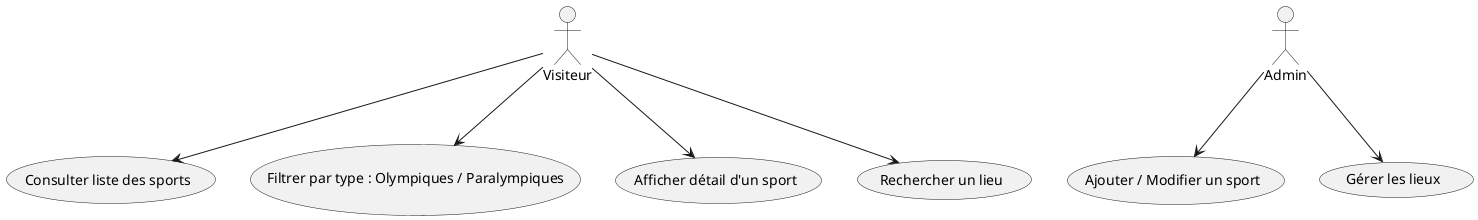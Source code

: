 @startuml
actor "Visiteur" as V
actor "Admin" as A

V --> (Consulter liste des sports)
V --> (Filtrer par type : Olympiques / Paralympiques)
V --> (Afficher détail d'un sport)
V --> (Rechercher un lieu)
A --> (Ajouter / Modifier un sport)
A --> (Gérer les lieux)
@enduml

